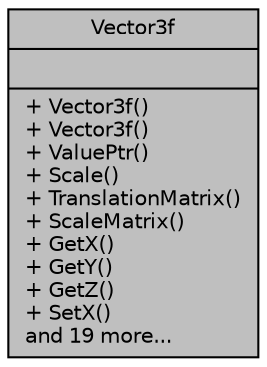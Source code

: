 digraph "Vector3f"
{
 // LATEX_PDF_SIZE
  edge [fontname="Helvetica",fontsize="10",labelfontname="Helvetica",labelfontsize="10"];
  node [fontname="Helvetica",fontsize="10",shape=record];
  Node1 [label="{Vector3f\n||+ Vector3f()\l+ Vector3f()\l+ ValuePtr()\l+ Scale()\l+ TranslationMatrix()\l+ ScaleMatrix()\l+ GetX()\l+ GetY()\l+ GetZ()\l+ SetX()\land 19 more...\l}",height=0.2,width=0.4,color="black", fillcolor="grey75", style="filled", fontcolor="black",tooltip="Stores information about a vector or point in three dimensions as floats."];
}
